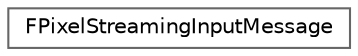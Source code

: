 digraph "Graphical Class Hierarchy"
{
 // INTERACTIVE_SVG=YES
 // LATEX_PDF_SIZE
  bgcolor="transparent";
  edge [fontname=Helvetica,fontsize=10,labelfontname=Helvetica,labelfontsize=10];
  node [fontname=Helvetica,fontsize=10,shape=box,height=0.2,width=0.4];
  rankdir="LR";
  Node0 [id="Node000000",label="FPixelStreamingInputMessage",height=0.2,width=0.4,color="grey40", fillcolor="white", style="filled",URL="$d7/df9/classFPixelStreamingInputMessage.html",tooltip=" "];
}
